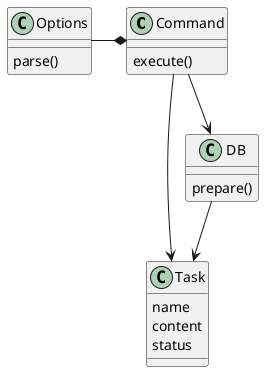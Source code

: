 @startuml

Command *-l- Options
Command --> DB
Command -r-> Task
DB --> Task

class Command {
execute()
}

class Options {
parse()
}

class DB {
prepare()
}

class Task {
name
content
status
}

@enduml